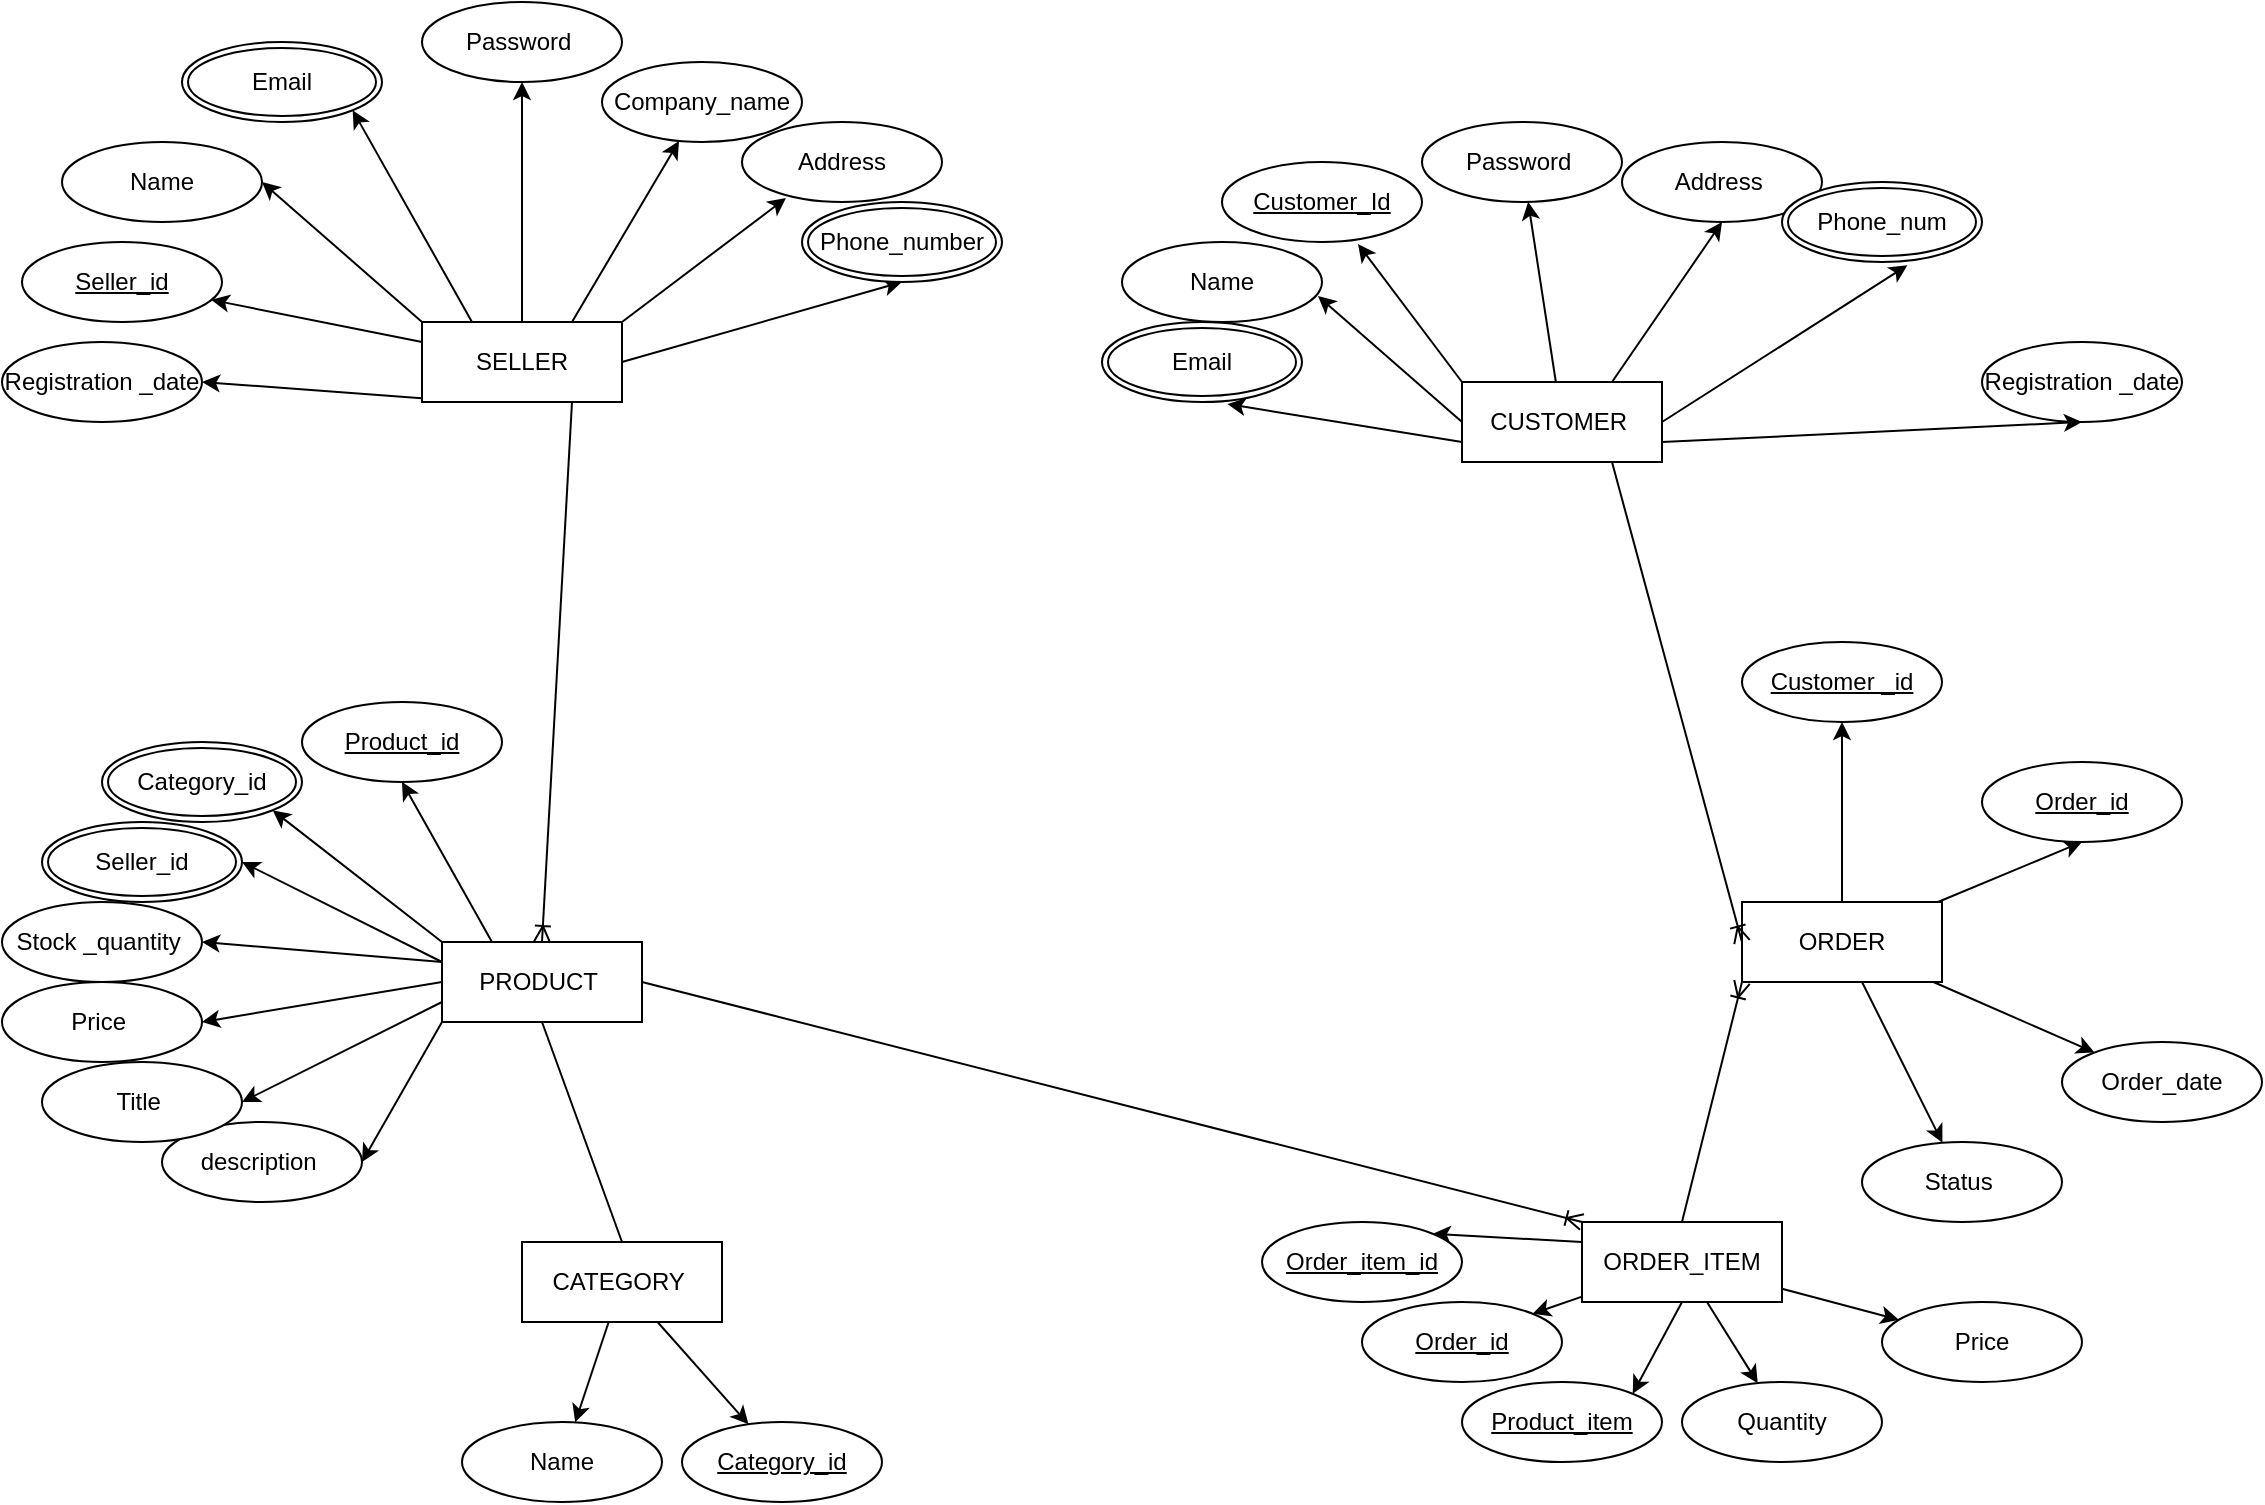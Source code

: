 <mxfile version="23.1.5" type="device">
  <diagram name="Page-1" id="KMla87-xjI7LZ-wWWzqZ">
    <mxGraphModel dx="1970" dy="572" grid="1" gridSize="10" guides="1" tooltips="1" connect="1" arrows="1" fold="1" page="1" pageScale="1" pageWidth="850" pageHeight="1100" math="0" shadow="0">
      <root>
        <mxCell id="0" />
        <mxCell id="1" parent="0" />
        <mxCell id="exMYe-eYut_iKR4kCG4Q-2" value="" style="rounded=0;orthogonalLoop=1;jettySize=auto;html=1;" edge="1" parent="1" source="exMYe-eYut_iKR4kCG4Q-4" target="exMYe-eYut_iKR4kCG4Q-6">
          <mxGeometry relative="1" as="geometry" />
        </mxCell>
        <mxCell id="exMYe-eYut_iKR4kCG4Q-3" style="rounded=0;orthogonalLoop=1;jettySize=auto;html=1;exitX=0.75;exitY=0;exitDx=0;exitDy=0;entryX=0.5;entryY=1;entryDx=0;entryDy=0;" edge="1" parent="1" source="exMYe-eYut_iKR4kCG4Q-4" target="exMYe-eYut_iKR4kCG4Q-7">
          <mxGeometry relative="1" as="geometry" />
        </mxCell>
        <mxCell id="exMYe-eYut_iKR4kCG4Q-4" value="CUSTOMER&amp;nbsp;" style="whiteSpace=wrap;html=1;align=center;" vertex="1" parent="1">
          <mxGeometry x="-90" y="220" width="100" height="40" as="geometry" />
        </mxCell>
        <mxCell id="exMYe-eYut_iKR4kCG4Q-5" value="Customer_Id" style="ellipse;whiteSpace=wrap;html=1;align=center;fontStyle=4;" vertex="1" parent="1">
          <mxGeometry x="-210" y="110" width="100" height="40" as="geometry" />
        </mxCell>
        <mxCell id="exMYe-eYut_iKR4kCG4Q-6" value="Password&amp;nbsp;" style="ellipse;whiteSpace=wrap;html=1;align=center;" vertex="1" parent="1">
          <mxGeometry x="-110" y="90" width="100" height="40" as="geometry" />
        </mxCell>
        <mxCell id="exMYe-eYut_iKR4kCG4Q-7" value="Address&amp;nbsp;" style="ellipse;whiteSpace=wrap;html=1;align=center;" vertex="1" parent="1">
          <mxGeometry x="-10" y="100" width="100" height="40" as="geometry" />
        </mxCell>
        <mxCell id="exMYe-eYut_iKR4kCG4Q-8" value="Registration _date" style="ellipse;whiteSpace=wrap;html=1;align=center;" vertex="1" parent="1">
          <mxGeometry x="170" y="200" width="100" height="40" as="geometry" />
        </mxCell>
        <mxCell id="exMYe-eYut_iKR4kCG4Q-9" value="Name" style="ellipse;whiteSpace=wrap;html=1;align=center;" vertex="1" parent="1">
          <mxGeometry x="-260" y="150" width="100" height="40" as="geometry" />
        </mxCell>
        <mxCell id="exMYe-eYut_iKR4kCG4Q-10" style="rounded=0;orthogonalLoop=1;jettySize=auto;html=1;exitX=0;exitY=0.5;exitDx=0;exitDy=0;entryX=0.98;entryY=0.675;entryDx=0;entryDy=0;entryPerimeter=0;" edge="1" parent="1" source="exMYe-eYut_iKR4kCG4Q-4" target="exMYe-eYut_iKR4kCG4Q-9">
          <mxGeometry relative="1" as="geometry" />
        </mxCell>
        <mxCell id="exMYe-eYut_iKR4kCG4Q-11" value="" style="rounded=0;orthogonalLoop=1;jettySize=auto;html=1;" edge="1" parent="1" source="exMYe-eYut_iKR4kCG4Q-15" target="exMYe-eYut_iKR4kCG4Q-17">
          <mxGeometry relative="1" as="geometry" />
        </mxCell>
        <mxCell id="exMYe-eYut_iKR4kCG4Q-12" value="" style="rounded=0;orthogonalLoop=1;jettySize=auto;html=1;" edge="1" parent="1" source="exMYe-eYut_iKR4kCG4Q-15" target="exMYe-eYut_iKR4kCG4Q-22">
          <mxGeometry relative="1" as="geometry" />
        </mxCell>
        <mxCell id="exMYe-eYut_iKR4kCG4Q-13" style="rounded=0;orthogonalLoop=1;jettySize=auto;html=1;entryX=0.5;entryY=1;entryDx=0;entryDy=0;" edge="1" parent="1" source="exMYe-eYut_iKR4kCG4Q-15" target="exMYe-eYut_iKR4kCG4Q-16">
          <mxGeometry relative="1" as="geometry" />
        </mxCell>
        <mxCell id="exMYe-eYut_iKR4kCG4Q-14" value="" style="rounded=0;orthogonalLoop=1;jettySize=auto;html=1;" edge="1" parent="1" source="exMYe-eYut_iKR4kCG4Q-15" target="exMYe-eYut_iKR4kCG4Q-18">
          <mxGeometry relative="1" as="geometry" />
        </mxCell>
        <mxCell id="exMYe-eYut_iKR4kCG4Q-15" value="ORDER" style="whiteSpace=wrap;html=1;align=center;direction=east;" vertex="1" parent="1">
          <mxGeometry x="50" y="480" width="100" height="40" as="geometry" />
        </mxCell>
        <mxCell id="exMYe-eYut_iKR4kCG4Q-16" value="Order_id" style="ellipse;whiteSpace=wrap;html=1;align=center;fontStyle=4;" vertex="1" parent="1">
          <mxGeometry x="170" y="410" width="100" height="40" as="geometry" />
        </mxCell>
        <mxCell id="exMYe-eYut_iKR4kCG4Q-17" value="Status&amp;nbsp;" style="ellipse;whiteSpace=wrap;html=1;align=center;" vertex="1" parent="1">
          <mxGeometry x="110" y="600" width="100" height="40" as="geometry" />
        </mxCell>
        <mxCell id="exMYe-eYut_iKR4kCG4Q-18" value="Order_date" style="ellipse;whiteSpace=wrap;html=1;align=center;" vertex="1" parent="1">
          <mxGeometry x="210" y="550" width="100" height="40" as="geometry" />
        </mxCell>
        <mxCell id="exMYe-eYut_iKR4kCG4Q-19" value="Email" style="ellipse;shape=doubleEllipse;margin=3;whiteSpace=wrap;html=1;align=center;" vertex="1" parent="1">
          <mxGeometry x="-270" y="190" width="100" height="40" as="geometry" />
        </mxCell>
        <mxCell id="exMYe-eYut_iKR4kCG4Q-20" value="Phone_num" style="ellipse;shape=doubleEllipse;margin=3;whiteSpace=wrap;html=1;align=center;" vertex="1" parent="1">
          <mxGeometry x="70" y="120" width="100" height="40" as="geometry" />
        </mxCell>
        <mxCell id="exMYe-eYut_iKR4kCG4Q-21" value="" style="fontSize=12;html=1;endArrow=ERoneToMany;rounded=0;exitX=0.75;exitY=1;exitDx=0;exitDy=0;entryX=0;entryY=0.5;entryDx=0;entryDy=0;" edge="1" parent="1" source="exMYe-eYut_iKR4kCG4Q-4" target="exMYe-eYut_iKR4kCG4Q-15">
          <mxGeometry width="100" height="100" relative="1" as="geometry">
            <mxPoint x="70" y="510" as="sourcePoint" />
            <mxPoint x="60" y="570" as="targetPoint" />
          </mxGeometry>
        </mxCell>
        <mxCell id="exMYe-eYut_iKR4kCG4Q-22" value="Customer _id" style="ellipse;whiteSpace=wrap;html=1;align=center;fontStyle=4;" vertex="1" parent="1">
          <mxGeometry x="50" y="350" width="100" height="40" as="geometry" />
        </mxCell>
        <mxCell id="exMYe-eYut_iKR4kCG4Q-23" value="" style="rounded=0;orthogonalLoop=1;jettySize=auto;html=1;" edge="1" parent="1" source="exMYe-eYut_iKR4kCG4Q-30" target="exMYe-eYut_iKR4kCG4Q-38">
          <mxGeometry relative="1" as="geometry" />
        </mxCell>
        <mxCell id="exMYe-eYut_iKR4kCG4Q-24" value="" style="rounded=0;orthogonalLoop=1;jettySize=auto;html=1;" edge="1" parent="1" source="exMYe-eYut_iKR4kCG4Q-30" target="exMYe-eYut_iKR4kCG4Q-31">
          <mxGeometry relative="1" as="geometry" />
        </mxCell>
        <mxCell id="exMYe-eYut_iKR4kCG4Q-25" style="rounded=0;orthogonalLoop=1;jettySize=auto;html=1;exitX=0;exitY=0;exitDx=0;exitDy=0;entryX=1;entryY=0.5;entryDx=0;entryDy=0;" edge="1" parent="1" source="exMYe-eYut_iKR4kCG4Q-30" target="exMYe-eYut_iKR4kCG4Q-35">
          <mxGeometry relative="1" as="geometry" />
        </mxCell>
        <mxCell id="exMYe-eYut_iKR4kCG4Q-26" style="rounded=0;orthogonalLoop=1;jettySize=auto;html=1;exitX=0.25;exitY=0;exitDx=0;exitDy=0;entryX=1;entryY=1;entryDx=0;entryDy=0;" edge="1" parent="1" source="exMYe-eYut_iKR4kCG4Q-30" target="exMYe-eYut_iKR4kCG4Q-33">
          <mxGeometry relative="1" as="geometry" />
        </mxCell>
        <mxCell id="exMYe-eYut_iKR4kCG4Q-27" style="rounded=0;orthogonalLoop=1;jettySize=auto;html=1;exitX=0.75;exitY=0;exitDx=0;exitDy=0;" edge="1" parent="1" source="exMYe-eYut_iKR4kCG4Q-30" target="exMYe-eYut_iKR4kCG4Q-32">
          <mxGeometry relative="1" as="geometry" />
        </mxCell>
        <mxCell id="exMYe-eYut_iKR4kCG4Q-28" style="rounded=0;orthogonalLoop=1;jettySize=auto;html=1;exitX=1;exitY=0.5;exitDx=0;exitDy=0;entryX=0.5;entryY=1;entryDx=0;entryDy=0;" edge="1" parent="1" source="exMYe-eYut_iKR4kCG4Q-30" target="exMYe-eYut_iKR4kCG4Q-37">
          <mxGeometry relative="1" as="geometry" />
        </mxCell>
        <mxCell id="exMYe-eYut_iKR4kCG4Q-29" style="rounded=0;orthogonalLoop=1;jettySize=auto;html=1;exitX=0.25;exitY=1;exitDx=0;exitDy=0;entryX=1;entryY=0.5;entryDx=0;entryDy=0;" edge="1" parent="1" source="exMYe-eYut_iKR4kCG4Q-30" target="exMYe-eYut_iKR4kCG4Q-34">
          <mxGeometry relative="1" as="geometry" />
        </mxCell>
        <mxCell id="exMYe-eYut_iKR4kCG4Q-30" value="SELLER" style="whiteSpace=wrap;html=1;align=center;" vertex="1" parent="1">
          <mxGeometry x="-610" y="190" width="100" height="40" as="geometry" />
        </mxCell>
        <mxCell id="exMYe-eYut_iKR4kCG4Q-31" value="Password&amp;nbsp;" style="ellipse;whiteSpace=wrap;html=1;align=center;" vertex="1" parent="1">
          <mxGeometry x="-610" y="30" width="100" height="40" as="geometry" />
        </mxCell>
        <mxCell id="exMYe-eYut_iKR4kCG4Q-32" value="Company_name" style="ellipse;whiteSpace=wrap;html=1;align=center;" vertex="1" parent="1">
          <mxGeometry x="-520" y="60" width="100" height="40" as="geometry" />
        </mxCell>
        <mxCell id="exMYe-eYut_iKR4kCG4Q-33" value="Email" style="whiteSpace=wrap;html=1;align=center;shape=doubleEllipse;perimeter=ellipsePerimeter;margin=3;" vertex="1" parent="1">
          <mxGeometry x="-730" y="50" width="100" height="40" as="geometry" />
        </mxCell>
        <mxCell id="exMYe-eYut_iKR4kCG4Q-34" value="Registration _date" style="ellipse;whiteSpace=wrap;html=1;align=center;" vertex="1" parent="1">
          <mxGeometry x="-820" y="200" width="100" height="40" as="geometry" />
        </mxCell>
        <mxCell id="exMYe-eYut_iKR4kCG4Q-35" value="Name" style="ellipse;whiteSpace=wrap;html=1;align=center;" vertex="1" parent="1">
          <mxGeometry x="-790" y="100" width="100" height="40" as="geometry" />
        </mxCell>
        <mxCell id="exMYe-eYut_iKR4kCG4Q-36" value="Address" style="ellipse;whiteSpace=wrap;html=1;align=center;" vertex="1" parent="1">
          <mxGeometry x="-450" y="90" width="100" height="40" as="geometry" />
        </mxCell>
        <mxCell id="exMYe-eYut_iKR4kCG4Q-37" value="Phone_number" style="whiteSpace=wrap;html=1;align=center;shape=doubleEllipse;perimeter=ellipsePerimeter;margin=3;" vertex="1" parent="1">
          <mxGeometry x="-420" y="130" width="100" height="40" as="geometry" />
        </mxCell>
        <mxCell id="exMYe-eYut_iKR4kCG4Q-38" value="Seller_id" style="ellipse;whiteSpace=wrap;html=1;align=center;fontStyle=4;" vertex="1" parent="1">
          <mxGeometry x="-810" y="150" width="100" height="40" as="geometry" />
        </mxCell>
        <mxCell id="exMYe-eYut_iKR4kCG4Q-39" value="" style="fontSize=12;html=1;endArrow=ERoneToMany;rounded=0;exitX=0.75;exitY=1;exitDx=0;exitDy=0;entryX=0.5;entryY=0;entryDx=0;entryDy=0;" edge="1" parent="1" source="exMYe-eYut_iKR4kCG4Q-30" target="exMYe-eYut_iKR4kCG4Q-47">
          <mxGeometry width="100" height="100" relative="1" as="geometry">
            <mxPoint x="-325" y="220" as="sourcePoint" />
            <mxPoint x="-315" y="500" as="targetPoint" />
          </mxGeometry>
        </mxCell>
        <mxCell id="exMYe-eYut_iKR4kCG4Q-40" style="rounded=0;orthogonalLoop=1;jettySize=auto;html=1;exitX=0.25;exitY=0;exitDx=0;exitDy=0;entryX=0.5;entryY=1;entryDx=0;entryDy=0;" edge="1" parent="1" source="exMYe-eYut_iKR4kCG4Q-47" target="exMYe-eYut_iKR4kCG4Q-54">
          <mxGeometry relative="1" as="geometry" />
        </mxCell>
        <mxCell id="exMYe-eYut_iKR4kCG4Q-41" style="rounded=0;orthogonalLoop=1;jettySize=auto;html=1;exitX=0;exitY=0;exitDx=0;exitDy=0;entryX=1;entryY=1;entryDx=0;entryDy=0;" edge="1" parent="1" source="exMYe-eYut_iKR4kCG4Q-47" target="exMYe-eYut_iKR4kCG4Q-48">
          <mxGeometry relative="1" as="geometry" />
        </mxCell>
        <mxCell id="exMYe-eYut_iKR4kCG4Q-42" style="rounded=0;orthogonalLoop=1;jettySize=auto;html=1;exitX=0;exitY=0.25;exitDx=0;exitDy=0;entryX=1;entryY=0.5;entryDx=0;entryDy=0;" edge="1" parent="1" source="exMYe-eYut_iKR4kCG4Q-47" target="exMYe-eYut_iKR4kCG4Q-49">
          <mxGeometry relative="1" as="geometry" />
        </mxCell>
        <mxCell id="exMYe-eYut_iKR4kCG4Q-43" style="rounded=0;orthogonalLoop=1;jettySize=auto;html=1;exitX=0;exitY=0.25;exitDx=0;exitDy=0;entryX=1;entryY=0.5;entryDx=0;entryDy=0;" edge="1" parent="1" source="exMYe-eYut_iKR4kCG4Q-47" target="exMYe-eYut_iKR4kCG4Q-50">
          <mxGeometry relative="1" as="geometry" />
        </mxCell>
        <mxCell id="exMYe-eYut_iKR4kCG4Q-44" style="rounded=0;orthogonalLoop=1;jettySize=auto;html=1;exitX=0;exitY=0.5;exitDx=0;exitDy=0;entryX=1;entryY=0.5;entryDx=0;entryDy=0;" edge="1" parent="1" source="exMYe-eYut_iKR4kCG4Q-47" target="exMYe-eYut_iKR4kCG4Q-51">
          <mxGeometry relative="1" as="geometry" />
        </mxCell>
        <mxCell id="exMYe-eYut_iKR4kCG4Q-45" style="rounded=0;orthogonalLoop=1;jettySize=auto;html=1;exitX=0;exitY=0.75;exitDx=0;exitDy=0;entryX=1;entryY=0.5;entryDx=0;entryDy=0;" edge="1" parent="1" source="exMYe-eYut_iKR4kCG4Q-47" target="exMYe-eYut_iKR4kCG4Q-53">
          <mxGeometry relative="1" as="geometry" />
        </mxCell>
        <mxCell id="exMYe-eYut_iKR4kCG4Q-46" style="rounded=0;orthogonalLoop=1;jettySize=auto;html=1;exitX=0;exitY=1;exitDx=0;exitDy=0;entryX=1;entryY=0.5;entryDx=0;entryDy=0;" edge="1" parent="1" source="exMYe-eYut_iKR4kCG4Q-47" target="exMYe-eYut_iKR4kCG4Q-52">
          <mxGeometry relative="1" as="geometry" />
        </mxCell>
        <mxCell id="exMYe-eYut_iKR4kCG4Q-47" value="PRODUCT&amp;nbsp;" style="whiteSpace=wrap;html=1;align=center;" vertex="1" parent="1">
          <mxGeometry x="-600" y="500" width="100" height="40" as="geometry" />
        </mxCell>
        <mxCell id="exMYe-eYut_iKR4kCG4Q-48" value="Category_id" style="whiteSpace=wrap;html=1;align=center;shape=doubleEllipse;perimeter=ellipsePerimeter;margin=3;" vertex="1" parent="1">
          <mxGeometry x="-770" y="400" width="100" height="40" as="geometry" />
        </mxCell>
        <mxCell id="exMYe-eYut_iKR4kCG4Q-49" value="Seller_id" style="whiteSpace=wrap;html=1;align=center;shape=doubleEllipse;perimeter=ellipsePerimeter;margin=3;" vertex="1" parent="1">
          <mxGeometry x="-800" y="440" width="100" height="40" as="geometry" />
        </mxCell>
        <mxCell id="exMYe-eYut_iKR4kCG4Q-50" value="Stock _quantity&amp;nbsp;" style="ellipse;whiteSpace=wrap;html=1;align=center;" vertex="1" parent="1">
          <mxGeometry x="-820" y="480" width="100" height="40" as="geometry" />
        </mxCell>
        <mxCell id="exMYe-eYut_iKR4kCG4Q-51" value="Price&amp;nbsp;" style="ellipse;whiteSpace=wrap;html=1;align=center;" vertex="1" parent="1">
          <mxGeometry x="-820" y="520" width="100" height="40" as="geometry" />
        </mxCell>
        <mxCell id="exMYe-eYut_iKR4kCG4Q-52" value="description&amp;nbsp;" style="ellipse;whiteSpace=wrap;html=1;align=center;" vertex="1" parent="1">
          <mxGeometry x="-740" y="590" width="100" height="40" as="geometry" />
        </mxCell>
        <mxCell id="exMYe-eYut_iKR4kCG4Q-53" value="Title&amp;nbsp;" style="ellipse;whiteSpace=wrap;html=1;align=center;" vertex="1" parent="1">
          <mxGeometry x="-800" y="560" width="100" height="40" as="geometry" />
        </mxCell>
        <mxCell id="exMYe-eYut_iKR4kCG4Q-54" value="Product_id" style="ellipse;whiteSpace=wrap;html=1;align=center;fontStyle=4;" vertex="1" parent="1">
          <mxGeometry x="-670" y="380" width="100" height="40" as="geometry" />
        </mxCell>
        <mxCell id="exMYe-eYut_iKR4kCG4Q-55" value="" style="rounded=0;orthogonalLoop=1;jettySize=auto;html=1;" edge="1" parent="1" source="exMYe-eYut_iKR4kCG4Q-57" target="exMYe-eYut_iKR4kCG4Q-58">
          <mxGeometry relative="1" as="geometry" />
        </mxCell>
        <mxCell id="exMYe-eYut_iKR4kCG4Q-56" value="" style="rounded=0;orthogonalLoop=1;jettySize=auto;html=1;" edge="1" parent="1" source="exMYe-eYut_iKR4kCG4Q-57" target="exMYe-eYut_iKR4kCG4Q-59">
          <mxGeometry relative="1" as="geometry" />
        </mxCell>
        <mxCell id="exMYe-eYut_iKR4kCG4Q-57" value="CATEGORY&amp;nbsp;" style="whiteSpace=wrap;html=1;align=center;" vertex="1" parent="1">
          <mxGeometry x="-560" y="650" width="100" height="40" as="geometry" />
        </mxCell>
        <mxCell id="exMYe-eYut_iKR4kCG4Q-58" value="Name" style="ellipse;whiteSpace=wrap;html=1;align=center;" vertex="1" parent="1">
          <mxGeometry x="-590" y="740" width="100" height="40" as="geometry" />
        </mxCell>
        <mxCell id="exMYe-eYut_iKR4kCG4Q-59" value="Category_id" style="ellipse;whiteSpace=wrap;html=1;align=center;fontStyle=4;" vertex="1" parent="1">
          <mxGeometry x="-480" y="740" width="100" height="40" as="geometry" />
        </mxCell>
        <mxCell id="exMYe-eYut_iKR4kCG4Q-60" value="" style="endArrow=none;html=1;rounded=0;exitX=0.5;exitY=1;exitDx=0;exitDy=0;entryX=0.5;entryY=0;entryDx=0;entryDy=0;" edge="1" parent="1" source="exMYe-eYut_iKR4kCG4Q-47" target="exMYe-eYut_iKR4kCG4Q-57">
          <mxGeometry relative="1" as="geometry">
            <mxPoint x="-290" y="660" as="sourcePoint" />
            <mxPoint x="-130" y="660" as="targetPoint" />
          </mxGeometry>
        </mxCell>
        <mxCell id="exMYe-eYut_iKR4kCG4Q-61" value="" style="rounded=0;orthogonalLoop=1;jettySize=auto;html=1;" edge="1" parent="1" source="exMYe-eYut_iKR4kCG4Q-66" target="exMYe-eYut_iKR4kCG4Q-70">
          <mxGeometry relative="1" as="geometry" />
        </mxCell>
        <mxCell id="exMYe-eYut_iKR4kCG4Q-62" style="rounded=0;orthogonalLoop=1;jettySize=auto;html=1;exitX=0.5;exitY=1;exitDx=0;exitDy=0;entryX=1;entryY=0;entryDx=0;entryDy=0;" edge="1" parent="1" source="exMYe-eYut_iKR4kCG4Q-66" target="exMYe-eYut_iKR4kCG4Q-68">
          <mxGeometry relative="1" as="geometry" />
        </mxCell>
        <mxCell id="exMYe-eYut_iKR4kCG4Q-63" value="" style="rounded=0;orthogonalLoop=1;jettySize=auto;html=1;entryX=1;entryY=0;entryDx=0;entryDy=0;" edge="1" parent="1" source="exMYe-eYut_iKR4kCG4Q-66" target="exMYe-eYut_iKR4kCG4Q-69">
          <mxGeometry relative="1" as="geometry">
            <mxPoint x="-50" y="630" as="targetPoint" />
          </mxGeometry>
        </mxCell>
        <mxCell id="exMYe-eYut_iKR4kCG4Q-64" style="rounded=0;orthogonalLoop=1;jettySize=auto;html=1;exitX=0;exitY=0.25;exitDx=0;exitDy=0;entryX=1;entryY=0;entryDx=0;entryDy=0;" edge="1" parent="1" source="exMYe-eYut_iKR4kCG4Q-66" target="exMYe-eYut_iKR4kCG4Q-67">
          <mxGeometry relative="1" as="geometry" />
        </mxCell>
        <mxCell id="exMYe-eYut_iKR4kCG4Q-65" value="" style="rounded=0;orthogonalLoop=1;jettySize=auto;html=1;" edge="1" parent="1" source="exMYe-eYut_iKR4kCG4Q-66" target="exMYe-eYut_iKR4kCG4Q-71">
          <mxGeometry relative="1" as="geometry" />
        </mxCell>
        <mxCell id="exMYe-eYut_iKR4kCG4Q-66" value="ORDER_ITEM" style="whiteSpace=wrap;html=1;align=center;" vertex="1" parent="1">
          <mxGeometry x="-30" y="640" width="100" height="40" as="geometry" />
        </mxCell>
        <mxCell id="exMYe-eYut_iKR4kCG4Q-67" value="Order_item_id" style="ellipse;whiteSpace=wrap;html=1;align=center;fontStyle=4;" vertex="1" parent="1">
          <mxGeometry x="-190" y="640" width="100" height="40" as="geometry" />
        </mxCell>
        <mxCell id="exMYe-eYut_iKR4kCG4Q-68" value="Product_item" style="ellipse;whiteSpace=wrap;html=1;align=center;fontStyle=4;" vertex="1" parent="1">
          <mxGeometry x="-90" y="720" width="100" height="40" as="geometry" />
        </mxCell>
        <mxCell id="exMYe-eYut_iKR4kCG4Q-69" value="Order_id" style="ellipse;whiteSpace=wrap;html=1;align=center;fontStyle=4;" vertex="1" parent="1">
          <mxGeometry x="-140" y="680" width="100" height="40" as="geometry" />
        </mxCell>
        <mxCell id="exMYe-eYut_iKR4kCG4Q-70" value="Quantity" style="ellipse;whiteSpace=wrap;html=1;align=center;" vertex="1" parent="1">
          <mxGeometry x="20" y="720" width="100" height="40" as="geometry" />
        </mxCell>
        <mxCell id="exMYe-eYut_iKR4kCG4Q-71" value="Price" style="ellipse;whiteSpace=wrap;html=1;align=center;" vertex="1" parent="1">
          <mxGeometry x="120" y="680" width="100" height="40" as="geometry" />
        </mxCell>
        <mxCell id="exMYe-eYut_iKR4kCG4Q-72" value="" style="fontSize=12;html=1;endArrow=ERoneToMany;rounded=0;exitX=0.5;exitY=0;exitDx=0;exitDy=0;entryX=0;entryY=1;entryDx=0;entryDy=0;" edge="1" parent="1" source="exMYe-eYut_iKR4kCG4Q-66" target="exMYe-eYut_iKR4kCG4Q-15">
          <mxGeometry width="100" height="100" relative="1" as="geometry">
            <mxPoint x="-110" y="640" as="sourcePoint" />
            <mxPoint x="-10" y="540" as="targetPoint" />
          </mxGeometry>
        </mxCell>
        <mxCell id="exMYe-eYut_iKR4kCG4Q-73" value="" style="fontSize=12;html=1;endArrow=ERoneToMany;rounded=0;exitX=1;exitY=0.5;exitDx=0;exitDy=0;entryX=0;entryY=0;entryDx=0;entryDy=0;" edge="1" parent="1" source="exMYe-eYut_iKR4kCG4Q-47" target="exMYe-eYut_iKR4kCG4Q-66">
          <mxGeometry width="100" height="100" relative="1" as="geometry">
            <mxPoint x="-120" y="510" as="sourcePoint" />
            <mxPoint x="-20" y="410" as="targetPoint" />
          </mxGeometry>
        </mxCell>
        <mxCell id="exMYe-eYut_iKR4kCG4Q-74" style="rounded=0;orthogonalLoop=1;jettySize=auto;html=1;exitX=1;exitY=0;exitDx=0;exitDy=0;entryX=0.22;entryY=0.95;entryDx=0;entryDy=0;entryPerimeter=0;" edge="1" parent="1" source="exMYe-eYut_iKR4kCG4Q-30" target="exMYe-eYut_iKR4kCG4Q-36">
          <mxGeometry relative="1" as="geometry" />
        </mxCell>
        <mxCell id="exMYe-eYut_iKR4kCG4Q-75" style="rounded=0;orthogonalLoop=1;jettySize=auto;html=1;exitX=0;exitY=0;exitDx=0;exitDy=0;entryX=0.68;entryY=1.025;entryDx=0;entryDy=0;entryPerimeter=0;" edge="1" parent="1" source="exMYe-eYut_iKR4kCG4Q-4" target="exMYe-eYut_iKR4kCG4Q-5">
          <mxGeometry relative="1" as="geometry" />
        </mxCell>
        <mxCell id="exMYe-eYut_iKR4kCG4Q-76" style="rounded=0;orthogonalLoop=1;jettySize=auto;html=1;exitX=1;exitY=0.5;exitDx=0;exitDy=0;entryX=0.627;entryY=1.042;entryDx=0;entryDy=0;entryPerimeter=0;" edge="1" parent="1" source="exMYe-eYut_iKR4kCG4Q-4" target="exMYe-eYut_iKR4kCG4Q-20">
          <mxGeometry relative="1" as="geometry" />
        </mxCell>
        <mxCell id="exMYe-eYut_iKR4kCG4Q-77" style="rounded=0;orthogonalLoop=1;jettySize=auto;html=1;exitX=0;exitY=0.75;exitDx=0;exitDy=0;entryX=0.627;entryY=1.025;entryDx=0;entryDy=0;entryPerimeter=0;" edge="1" parent="1" source="exMYe-eYut_iKR4kCG4Q-4" target="exMYe-eYut_iKR4kCG4Q-19">
          <mxGeometry relative="1" as="geometry" />
        </mxCell>
        <mxCell id="exMYe-eYut_iKR4kCG4Q-78" style="rounded=0;orthogonalLoop=1;jettySize=auto;html=1;exitX=1;exitY=0.5;exitDx=0;exitDy=0;entryX=0.5;entryY=1;entryDx=0;entryDy=0;" edge="1" parent="1" target="exMYe-eYut_iKR4kCG4Q-8">
          <mxGeometry relative="1" as="geometry">
            <mxPoint x="10" y="250" as="sourcePoint" />
            <mxPoint x="223.3" y="262.32" as="targetPoint" />
          </mxGeometry>
        </mxCell>
      </root>
    </mxGraphModel>
  </diagram>
</mxfile>
